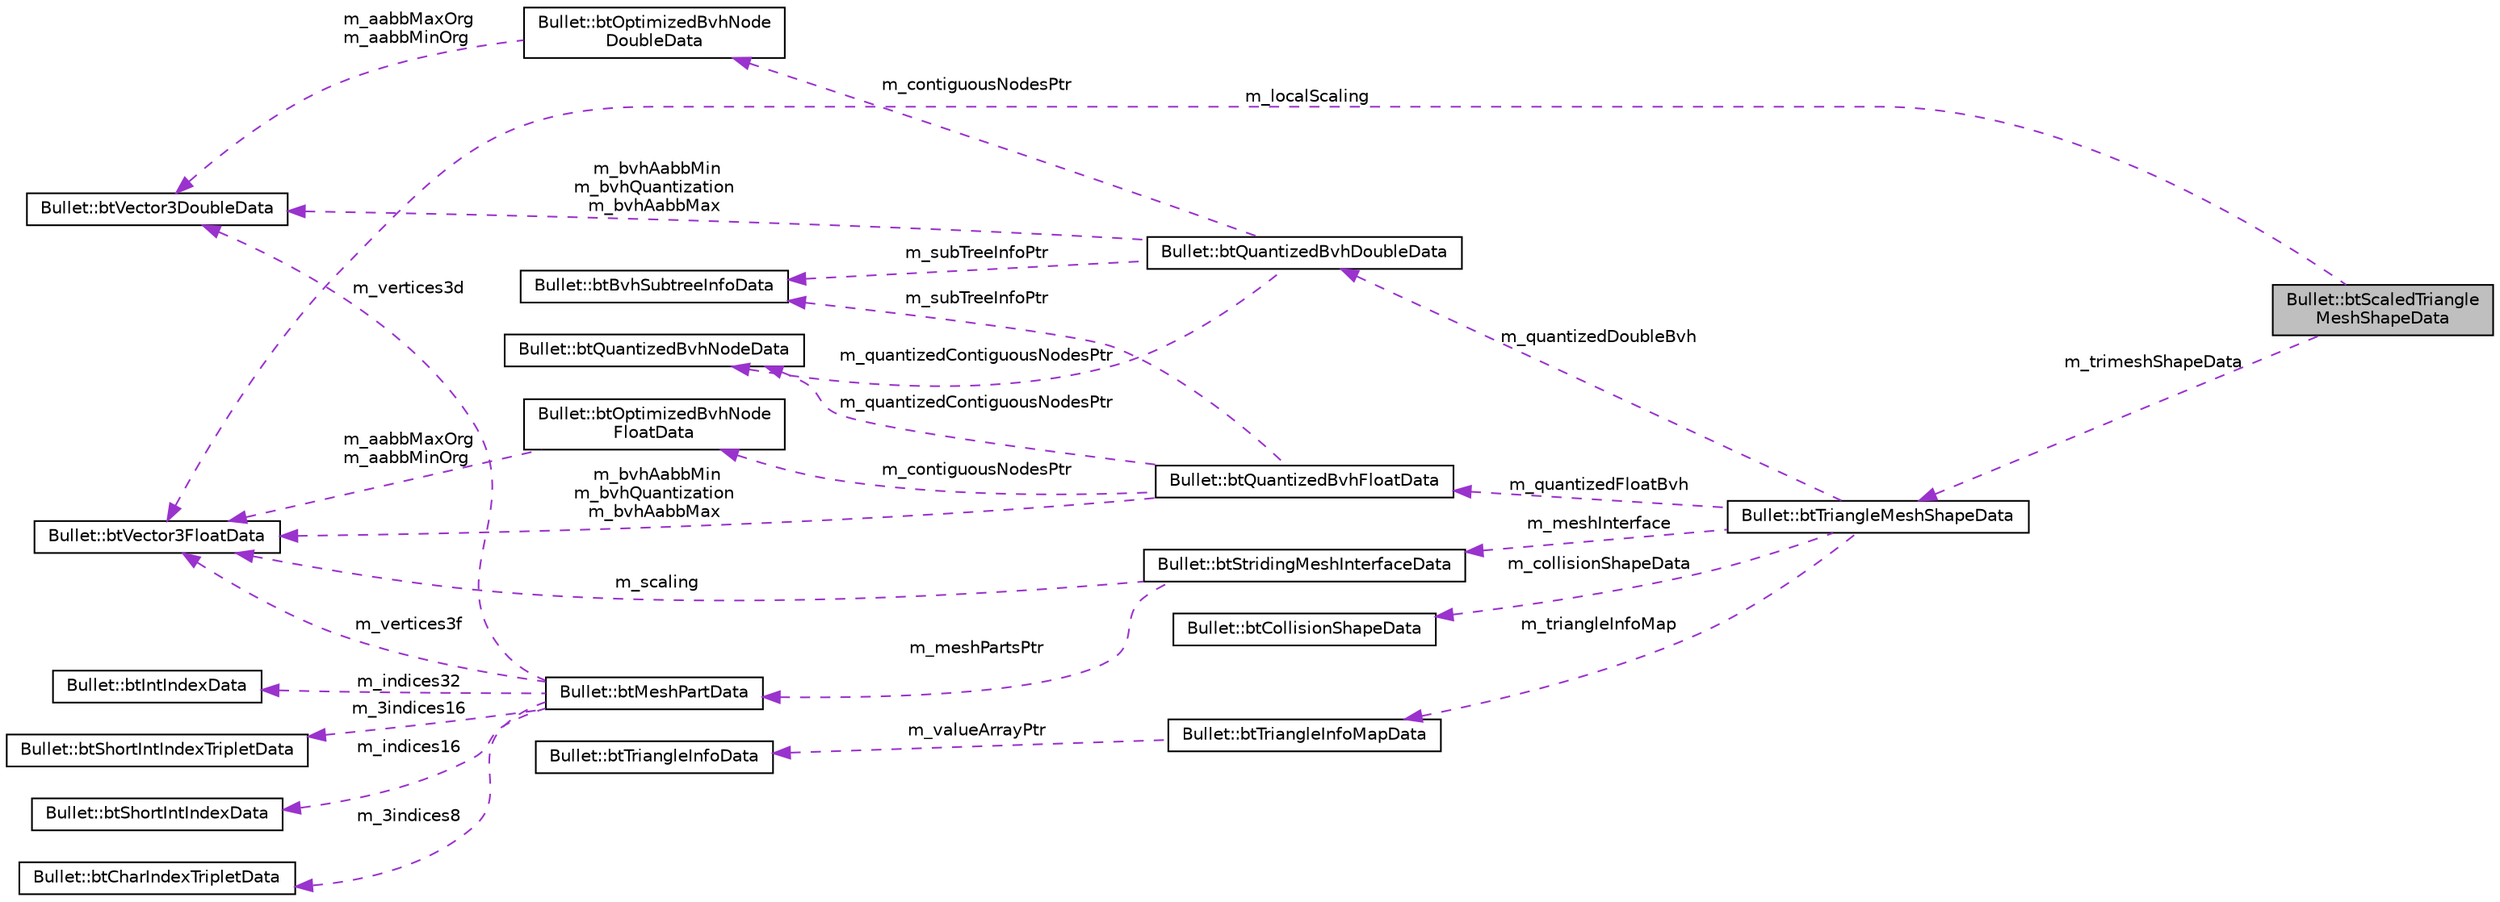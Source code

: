 digraph "Bullet::btScaledTriangleMeshShapeData"
{
  edge [fontname="Helvetica",fontsize="10",labelfontname="Helvetica",labelfontsize="10"];
  node [fontname="Helvetica",fontsize="10",shape=record];
  rankdir="LR";
  Node1 [label="Bullet::btScaledTriangle\lMeshShapeData",height=0.2,width=0.4,color="black", fillcolor="grey75", style="filled", fontcolor="black"];
  Node2 -> Node1 [dir="back",color="darkorchid3",fontsize="10",style="dashed",label=" m_localScaling" ,fontname="Helvetica"];
  Node2 [label="Bullet::btVector3FloatData",height=0.2,width=0.4,color="black", fillcolor="white", style="filled",URL="$class_bullet_1_1bt_vector3_float_data.html"];
  Node3 -> Node1 [dir="back",color="darkorchid3",fontsize="10",style="dashed",label=" m_trimeshShapeData" ,fontname="Helvetica"];
  Node3 [label="Bullet::btTriangleMeshShapeData",height=0.2,width=0.4,color="black", fillcolor="white", style="filled",URL="$class_bullet_1_1bt_triangle_mesh_shape_data.html"];
  Node4 -> Node3 [dir="back",color="darkorchid3",fontsize="10",style="dashed",label=" m_meshInterface" ,fontname="Helvetica"];
  Node4 [label="Bullet::btStridingMeshInterfaceData",height=0.2,width=0.4,color="black", fillcolor="white", style="filled",URL="$class_bullet_1_1bt_striding_mesh_interface_data.html"];
  Node2 -> Node4 [dir="back",color="darkorchid3",fontsize="10",style="dashed",label=" m_scaling" ,fontname="Helvetica"];
  Node5 -> Node4 [dir="back",color="darkorchid3",fontsize="10",style="dashed",label=" m_meshPartsPtr" ,fontname="Helvetica"];
  Node5 [label="Bullet::btMeshPartData",height=0.2,width=0.4,color="black", fillcolor="white", style="filled",URL="$class_bullet_1_1bt_mesh_part_data.html"];
  Node2 -> Node5 [dir="back",color="darkorchid3",fontsize="10",style="dashed",label=" m_vertices3f" ,fontname="Helvetica"];
  Node6 -> Node5 [dir="back",color="darkorchid3",fontsize="10",style="dashed",label=" m_3indices8" ,fontname="Helvetica"];
  Node6 [label="Bullet::btCharIndexTripletData",height=0.2,width=0.4,color="black", fillcolor="white", style="filled",URL="$class_bullet_1_1bt_char_index_triplet_data.html"];
  Node7 -> Node5 [dir="back",color="darkorchid3",fontsize="10",style="dashed",label=" m_indices32" ,fontname="Helvetica"];
  Node7 [label="Bullet::btIntIndexData",height=0.2,width=0.4,color="black", fillcolor="white", style="filled",URL="$class_bullet_1_1bt_int_index_data.html"];
  Node8 -> Node5 [dir="back",color="darkorchid3",fontsize="10",style="dashed",label=" m_3indices16" ,fontname="Helvetica"];
  Node8 [label="Bullet::btShortIntIndexTripletData",height=0.2,width=0.4,color="black", fillcolor="white", style="filled",URL="$class_bullet_1_1bt_short_int_index_triplet_data.html"];
  Node9 -> Node5 [dir="back",color="darkorchid3",fontsize="10",style="dashed",label=" m_indices16" ,fontname="Helvetica"];
  Node9 [label="Bullet::btShortIntIndexData",height=0.2,width=0.4,color="black", fillcolor="white", style="filled",URL="$class_bullet_1_1bt_short_int_index_data.html"];
  Node10 -> Node5 [dir="back",color="darkorchid3",fontsize="10",style="dashed",label=" m_vertices3d" ,fontname="Helvetica"];
  Node10 [label="Bullet::btVector3DoubleData",height=0.2,width=0.4,color="black", fillcolor="white", style="filled",URL="$class_bullet_1_1bt_vector3_double_data.html"];
  Node11 -> Node3 [dir="back",color="darkorchid3",fontsize="10",style="dashed",label=" m_quantizedDoubleBvh" ,fontname="Helvetica"];
  Node11 [label="Bullet::btQuantizedBvhDoubleData",height=0.2,width=0.4,color="black", fillcolor="white", style="filled",URL="$class_bullet_1_1bt_quantized_bvh_double_data.html"];
  Node12 -> Node11 [dir="back",color="darkorchid3",fontsize="10",style="dashed",label=" m_subTreeInfoPtr" ,fontname="Helvetica"];
  Node12 [label="Bullet::btBvhSubtreeInfoData",height=0.2,width=0.4,color="black", fillcolor="white", style="filled",URL="$class_bullet_1_1bt_bvh_subtree_info_data.html"];
  Node13 -> Node11 [dir="back",color="darkorchid3",fontsize="10",style="dashed",label=" m_quantizedContiguousNodesPtr" ,fontname="Helvetica"];
  Node13 [label="Bullet::btQuantizedBvhNodeData",height=0.2,width=0.4,color="black", fillcolor="white", style="filled",URL="$class_bullet_1_1bt_quantized_bvh_node_data.html"];
  Node10 -> Node11 [dir="back",color="darkorchid3",fontsize="10",style="dashed",label=" m_bvhAabbMin\nm_bvhQuantization\nm_bvhAabbMax" ,fontname="Helvetica"];
  Node14 -> Node11 [dir="back",color="darkorchid3",fontsize="10",style="dashed",label=" m_contiguousNodesPtr" ,fontname="Helvetica"];
  Node14 [label="Bullet::btOptimizedBvhNode\lDoubleData",height=0.2,width=0.4,color="black", fillcolor="white", style="filled",URL="$class_bullet_1_1bt_optimized_bvh_node_double_data.html"];
  Node10 -> Node14 [dir="back",color="darkorchid3",fontsize="10",style="dashed",label=" m_aabbMaxOrg\nm_aabbMinOrg" ,fontname="Helvetica"];
  Node15 -> Node3 [dir="back",color="darkorchid3",fontsize="10",style="dashed",label=" m_collisionShapeData" ,fontname="Helvetica"];
  Node15 [label="Bullet::btCollisionShapeData",height=0.2,width=0.4,color="black", fillcolor="white", style="filled",URL="$class_bullet_1_1bt_collision_shape_data.html"];
  Node16 -> Node3 [dir="back",color="darkorchid3",fontsize="10",style="dashed",label=" m_triangleInfoMap" ,fontname="Helvetica"];
  Node16 [label="Bullet::btTriangleInfoMapData",height=0.2,width=0.4,color="black", fillcolor="white", style="filled",URL="$class_bullet_1_1bt_triangle_info_map_data.html"];
  Node17 -> Node16 [dir="back",color="darkorchid3",fontsize="10",style="dashed",label=" m_valueArrayPtr" ,fontname="Helvetica"];
  Node17 [label="Bullet::btTriangleInfoData",height=0.2,width=0.4,color="black", fillcolor="white", style="filled",URL="$class_bullet_1_1bt_triangle_info_data.html"];
  Node18 -> Node3 [dir="back",color="darkorchid3",fontsize="10",style="dashed",label=" m_quantizedFloatBvh" ,fontname="Helvetica"];
  Node18 [label="Bullet::btQuantizedBvhFloatData",height=0.2,width=0.4,color="black", fillcolor="white", style="filled",URL="$class_bullet_1_1bt_quantized_bvh_float_data.html"];
  Node2 -> Node18 [dir="back",color="darkorchid3",fontsize="10",style="dashed",label=" m_bvhAabbMin\nm_bvhQuantization\nm_bvhAabbMax" ,fontname="Helvetica"];
  Node12 -> Node18 [dir="back",color="darkorchid3",fontsize="10",style="dashed",label=" m_subTreeInfoPtr" ,fontname="Helvetica"];
  Node13 -> Node18 [dir="back",color="darkorchid3",fontsize="10",style="dashed",label=" m_quantizedContiguousNodesPtr" ,fontname="Helvetica"];
  Node19 -> Node18 [dir="back",color="darkorchid3",fontsize="10",style="dashed",label=" m_contiguousNodesPtr" ,fontname="Helvetica"];
  Node19 [label="Bullet::btOptimizedBvhNode\lFloatData",height=0.2,width=0.4,color="black", fillcolor="white", style="filled",URL="$class_bullet_1_1bt_optimized_bvh_node_float_data.html"];
  Node2 -> Node19 [dir="back",color="darkorchid3",fontsize="10",style="dashed",label=" m_aabbMaxOrg\nm_aabbMinOrg" ,fontname="Helvetica"];
}
